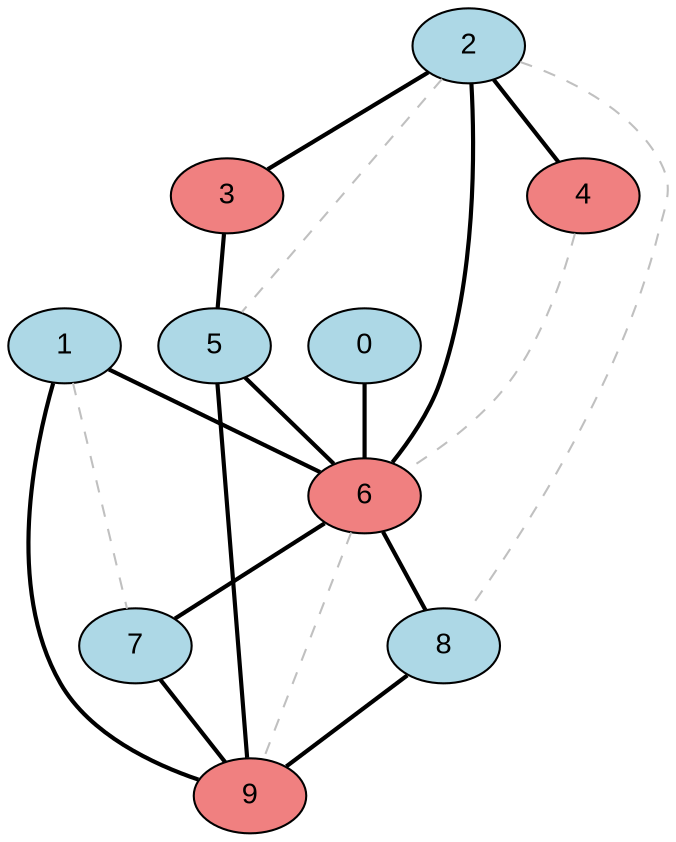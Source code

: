 graph MaxCutGreedy {
  node [style=filled, fontname="Arial"];
  0 [fillcolor=lightblue];
  1 [fillcolor=lightblue];
  2 [fillcolor=lightblue];
  3 [fillcolor=lightcoral];
  4 [fillcolor=lightcoral];
  5 [fillcolor=lightblue];
  6 [fillcolor=lightcoral];
  7 [fillcolor=lightblue];
  8 [fillcolor=lightblue];
  9 [fillcolor=lightcoral];
  0 -- 6 [color=black, style=bold];
  1 -- 6 [color=black, style=bold];
  1 -- 7 [color=gray, style=dashed];
  1 -- 9 [color=black, style=bold];
  2 -- 3 [color=black, style=bold];
  2 -- 4 [color=black, style=bold];
  2 -- 5 [color=gray, style=dashed];
  2 -- 6 [color=black, style=bold];
  2 -- 8 [color=gray, style=dashed];
  3 -- 5 [color=black, style=bold];
  4 -- 6 [color=gray, style=dashed];
  5 -- 6 [color=black, style=bold];
  5 -- 9 [color=black, style=bold];
  6 -- 7 [color=black, style=bold];
  6 -- 8 [color=black, style=bold];
  6 -- 9 [color=gray, style=dashed];
  7 -- 9 [color=black, style=bold];
  8 -- 9 [color=black, style=bold];
}
